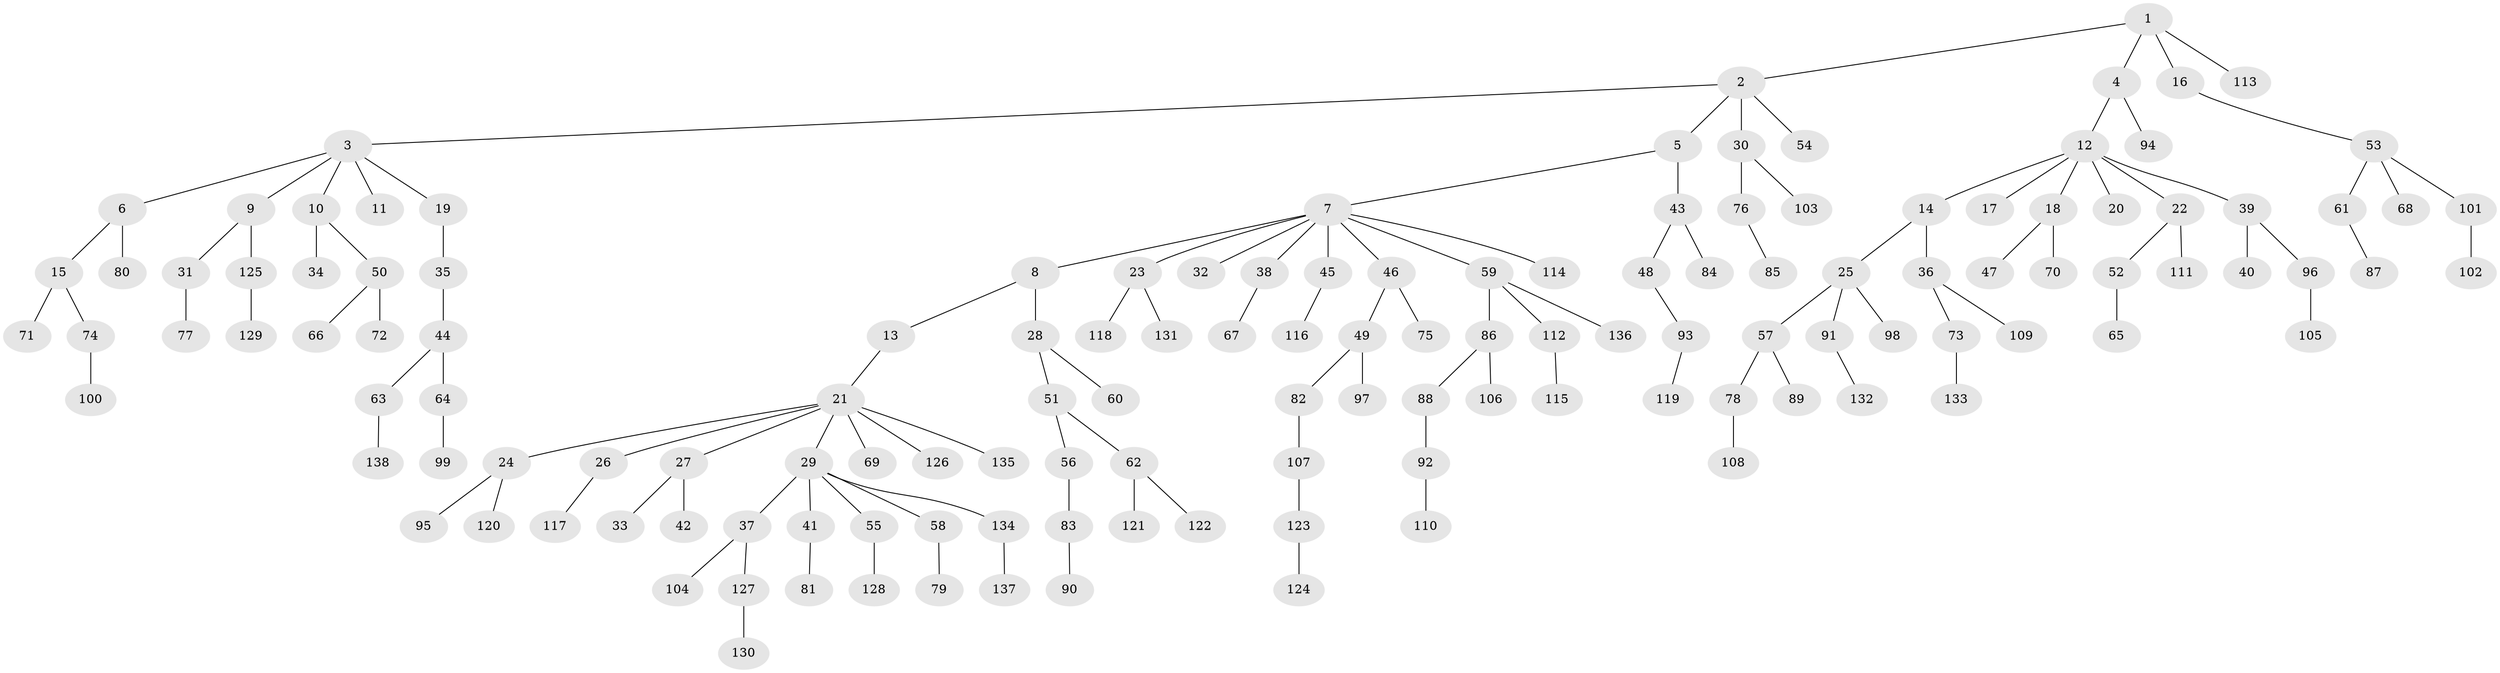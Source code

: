 // coarse degree distribution, {4: 0.0625, 6: 0.020833333333333332, 5: 0.010416666666666666, 2: 0.25, 3: 0.08333333333333333, 10: 0.010416666666666666, 8: 0.010416666666666666, 1: 0.5416666666666666, 7: 0.010416666666666666}
// Generated by graph-tools (version 1.1) at 2025/24/03/03/25 07:24:07]
// undirected, 138 vertices, 137 edges
graph export_dot {
graph [start="1"]
  node [color=gray90,style=filled];
  1;
  2;
  3;
  4;
  5;
  6;
  7;
  8;
  9;
  10;
  11;
  12;
  13;
  14;
  15;
  16;
  17;
  18;
  19;
  20;
  21;
  22;
  23;
  24;
  25;
  26;
  27;
  28;
  29;
  30;
  31;
  32;
  33;
  34;
  35;
  36;
  37;
  38;
  39;
  40;
  41;
  42;
  43;
  44;
  45;
  46;
  47;
  48;
  49;
  50;
  51;
  52;
  53;
  54;
  55;
  56;
  57;
  58;
  59;
  60;
  61;
  62;
  63;
  64;
  65;
  66;
  67;
  68;
  69;
  70;
  71;
  72;
  73;
  74;
  75;
  76;
  77;
  78;
  79;
  80;
  81;
  82;
  83;
  84;
  85;
  86;
  87;
  88;
  89;
  90;
  91;
  92;
  93;
  94;
  95;
  96;
  97;
  98;
  99;
  100;
  101;
  102;
  103;
  104;
  105;
  106;
  107;
  108;
  109;
  110;
  111;
  112;
  113;
  114;
  115;
  116;
  117;
  118;
  119;
  120;
  121;
  122;
  123;
  124;
  125;
  126;
  127;
  128;
  129;
  130;
  131;
  132;
  133;
  134;
  135;
  136;
  137;
  138;
  1 -- 2;
  1 -- 4;
  1 -- 16;
  1 -- 113;
  2 -- 3;
  2 -- 5;
  2 -- 30;
  2 -- 54;
  3 -- 6;
  3 -- 9;
  3 -- 10;
  3 -- 11;
  3 -- 19;
  4 -- 12;
  4 -- 94;
  5 -- 7;
  5 -- 43;
  6 -- 15;
  6 -- 80;
  7 -- 8;
  7 -- 23;
  7 -- 32;
  7 -- 38;
  7 -- 45;
  7 -- 46;
  7 -- 59;
  7 -- 114;
  8 -- 13;
  8 -- 28;
  9 -- 31;
  9 -- 125;
  10 -- 34;
  10 -- 50;
  12 -- 14;
  12 -- 17;
  12 -- 18;
  12 -- 20;
  12 -- 22;
  12 -- 39;
  13 -- 21;
  14 -- 25;
  14 -- 36;
  15 -- 71;
  15 -- 74;
  16 -- 53;
  18 -- 47;
  18 -- 70;
  19 -- 35;
  21 -- 24;
  21 -- 26;
  21 -- 27;
  21 -- 29;
  21 -- 69;
  21 -- 126;
  21 -- 135;
  22 -- 52;
  22 -- 111;
  23 -- 118;
  23 -- 131;
  24 -- 95;
  24 -- 120;
  25 -- 57;
  25 -- 91;
  25 -- 98;
  26 -- 117;
  27 -- 33;
  27 -- 42;
  28 -- 51;
  28 -- 60;
  29 -- 37;
  29 -- 41;
  29 -- 55;
  29 -- 58;
  29 -- 134;
  30 -- 76;
  30 -- 103;
  31 -- 77;
  35 -- 44;
  36 -- 73;
  36 -- 109;
  37 -- 104;
  37 -- 127;
  38 -- 67;
  39 -- 40;
  39 -- 96;
  41 -- 81;
  43 -- 48;
  43 -- 84;
  44 -- 63;
  44 -- 64;
  45 -- 116;
  46 -- 49;
  46 -- 75;
  48 -- 93;
  49 -- 82;
  49 -- 97;
  50 -- 66;
  50 -- 72;
  51 -- 56;
  51 -- 62;
  52 -- 65;
  53 -- 61;
  53 -- 68;
  53 -- 101;
  55 -- 128;
  56 -- 83;
  57 -- 78;
  57 -- 89;
  58 -- 79;
  59 -- 86;
  59 -- 112;
  59 -- 136;
  61 -- 87;
  62 -- 121;
  62 -- 122;
  63 -- 138;
  64 -- 99;
  73 -- 133;
  74 -- 100;
  76 -- 85;
  78 -- 108;
  82 -- 107;
  83 -- 90;
  86 -- 88;
  86 -- 106;
  88 -- 92;
  91 -- 132;
  92 -- 110;
  93 -- 119;
  96 -- 105;
  101 -- 102;
  107 -- 123;
  112 -- 115;
  123 -- 124;
  125 -- 129;
  127 -- 130;
  134 -- 137;
}
